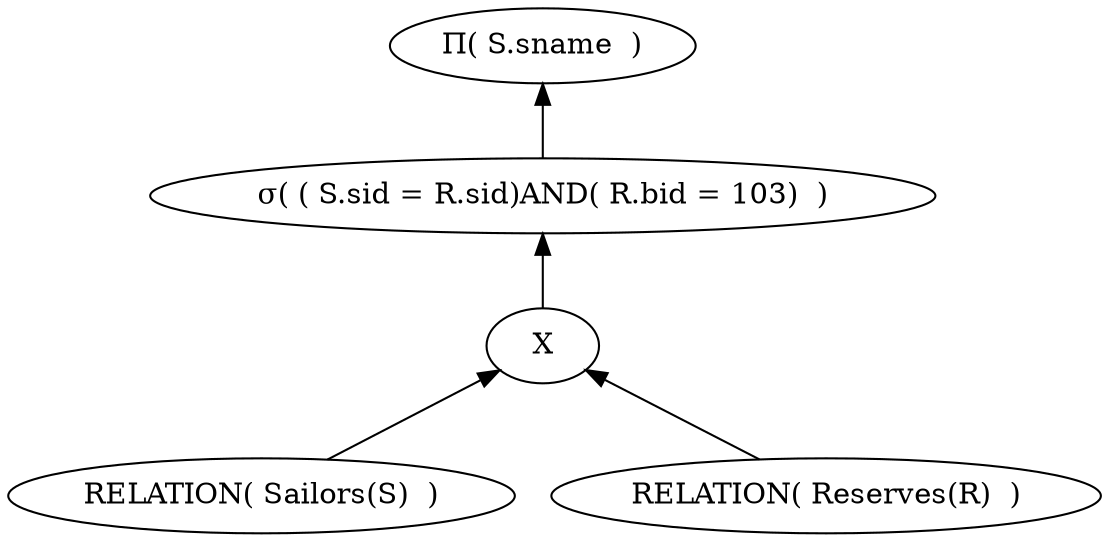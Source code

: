 digraph G {
edge [dir=back]
node1[ label = "&#928;( S.sname  )"]
node2[ label = "&#963;( ( S.sid = R.sid)AND( R.bid = 103)  )" ]
node1->node2
node3[ label = "X"]
node2->node3
node4[ label = "RELATION( Sailors(S)  )" ]
node3->node4
node5[ label = "RELATION( Reserves(R)  )" ]
node3->node5
}
